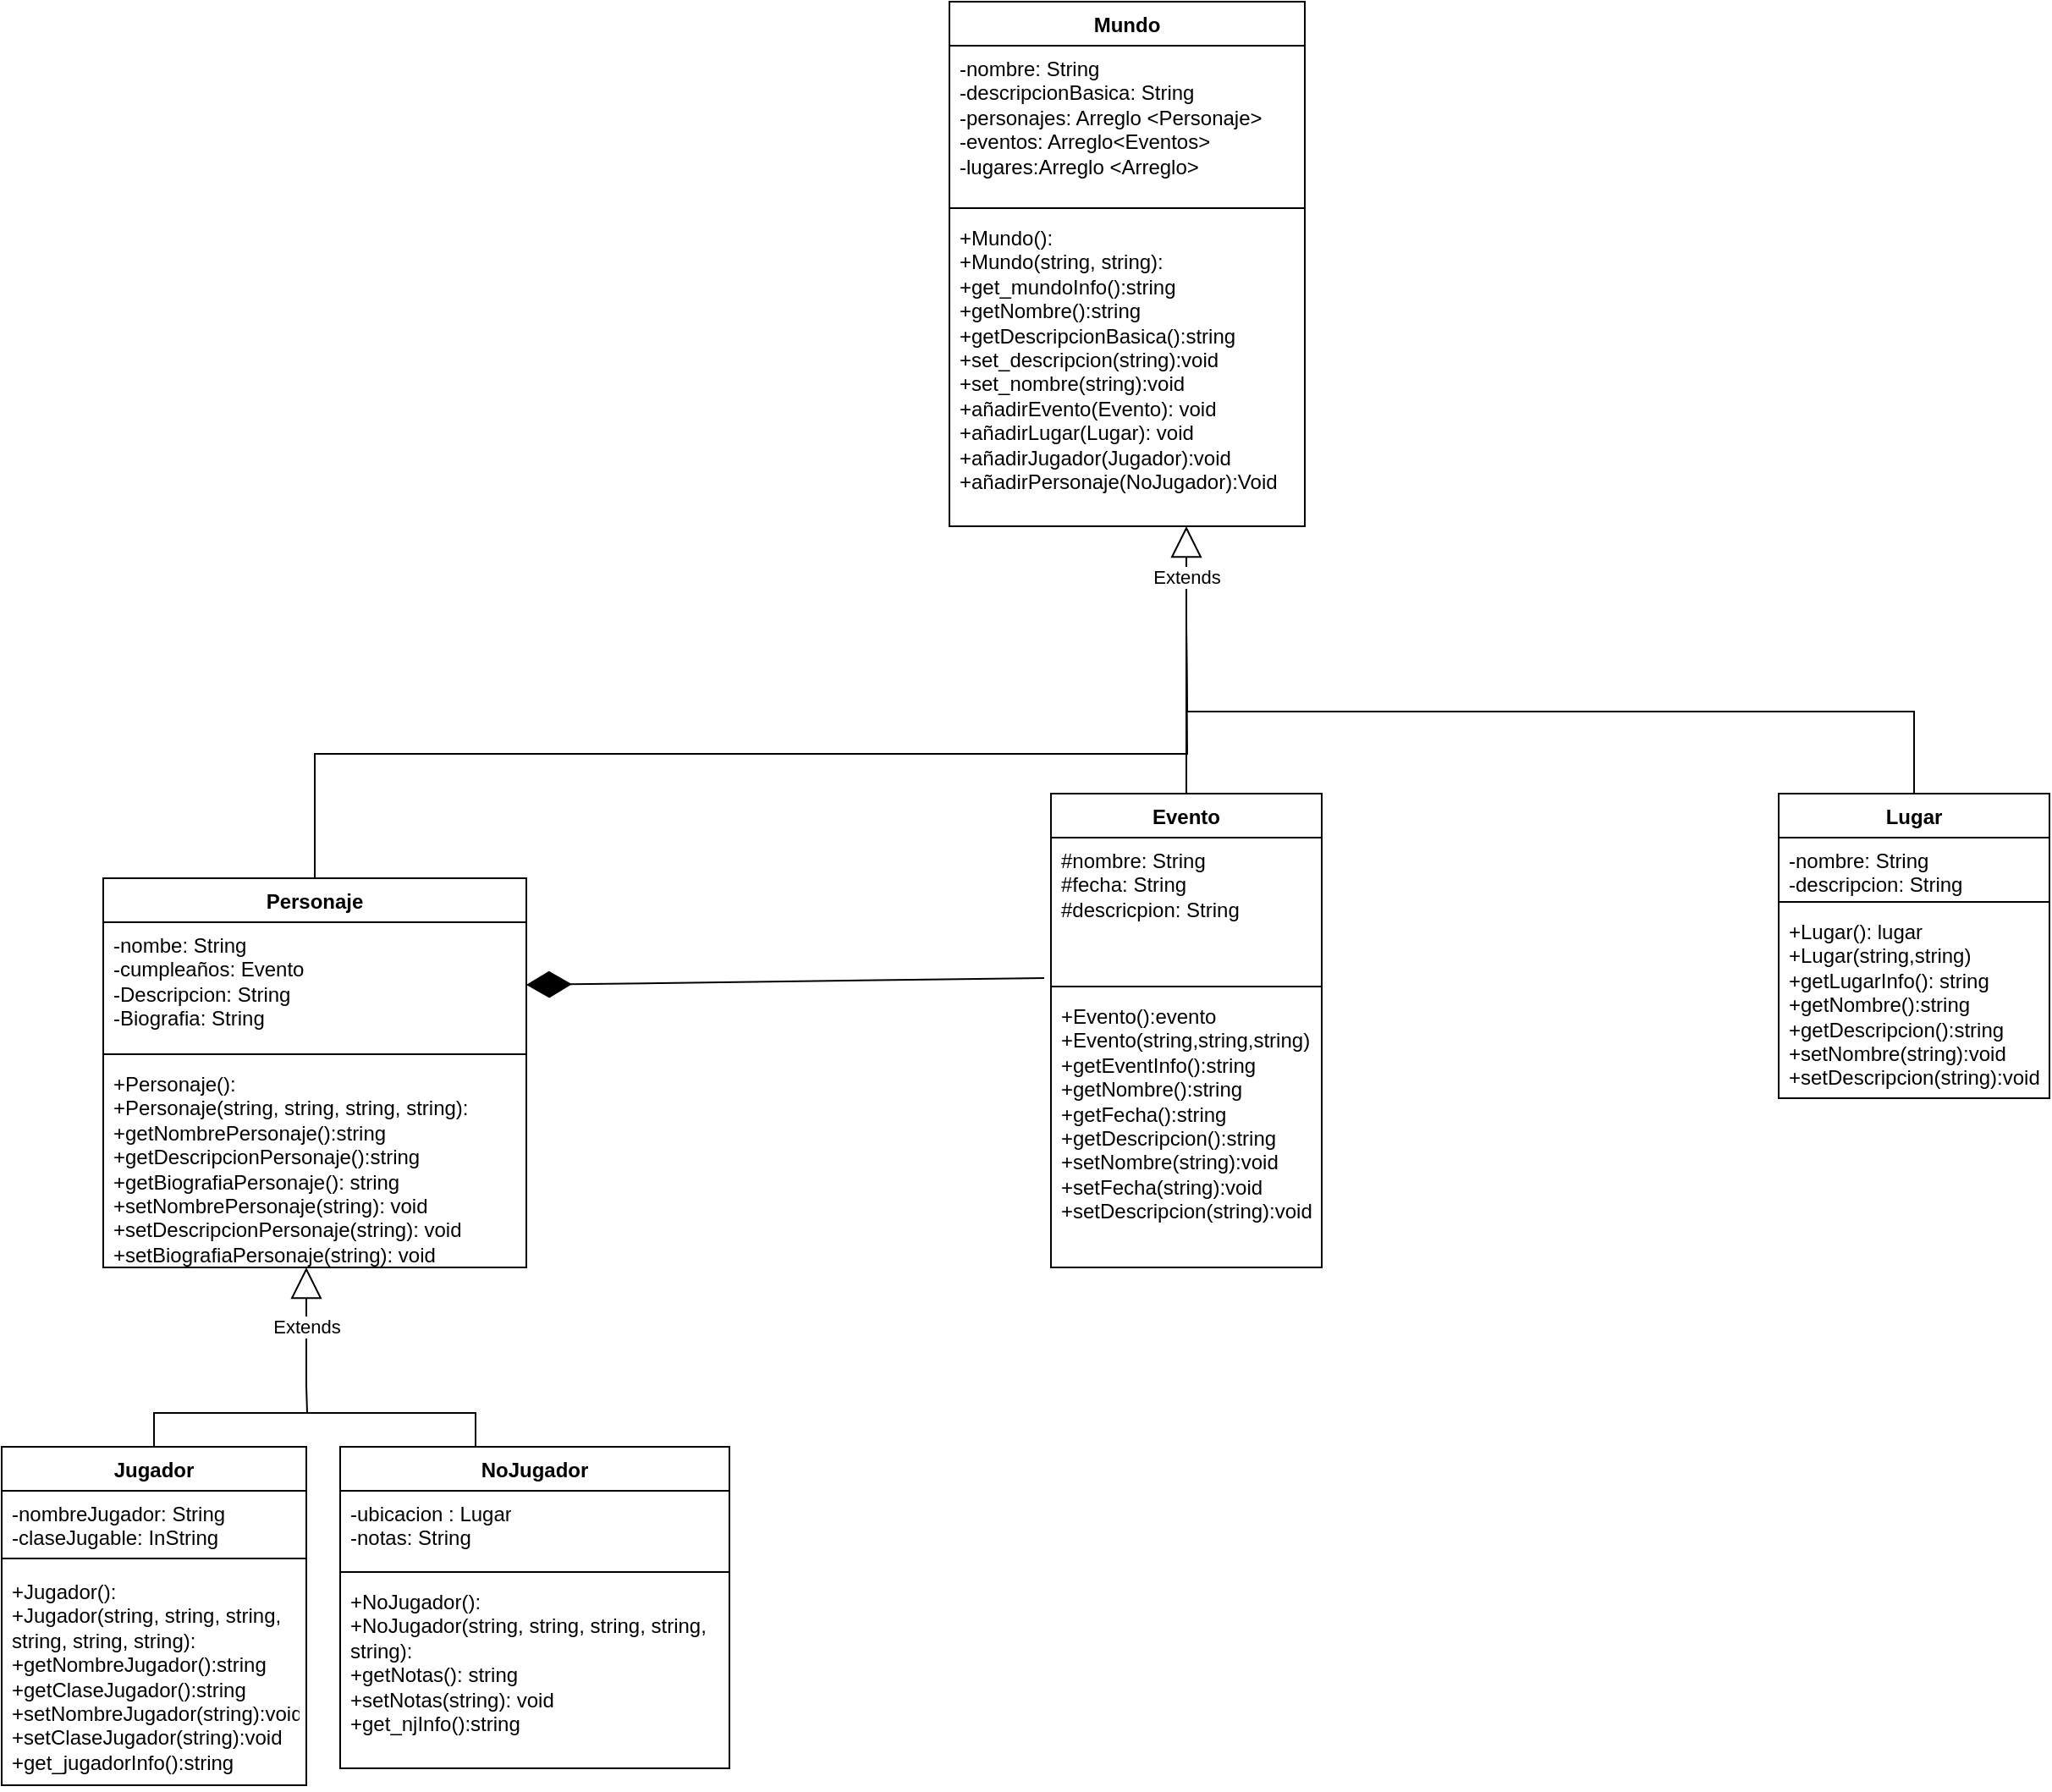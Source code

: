 <mxfile version="22.1.4" type="github">
  <diagram name="Página-1" id="b2sGQ0O7b21xchEfbVHK">
    <mxGraphModel dx="1665" dy="1586" grid="1" gridSize="10" guides="1" tooltips="1" connect="1" arrows="1" fold="1" page="1" pageScale="1" pageWidth="827" pageHeight="1169" math="0" shadow="0">
      <root>
        <mxCell id="0" />
        <mxCell id="1" parent="0" />
        <mxCell id="iOLiX6w0n6cZNtET1yug-1" value="Mundo" style="swimlane;fontStyle=1;align=center;verticalAlign=top;childLayout=stackLayout;horizontal=1;startSize=26;horizontalStack=0;resizeParent=1;resizeParentMax=0;resizeLast=0;collapsible=1;marginBottom=0;whiteSpace=wrap;html=1;" parent="1" vertex="1">
          <mxGeometry x="280" y="-150" width="210" height="310" as="geometry" />
        </mxCell>
        <mxCell id="iOLiX6w0n6cZNtET1yug-2" value="-nombre: String&lt;br&gt;-descripcionBasica: String&lt;br&gt;-personajes: Arreglo &amp;lt;Personaje&amp;gt;&lt;br&gt;-eventos: Arreglo&amp;lt;Eventos&amp;gt;&lt;br&gt;-lugares:Arreglo &amp;lt;Arreglo&amp;gt;" style="text;strokeColor=none;fillColor=none;align=left;verticalAlign=top;spacingLeft=4;spacingRight=4;overflow=hidden;rotatable=0;points=[[0,0.5],[1,0.5]];portConstraint=eastwest;whiteSpace=wrap;html=1;" parent="iOLiX6w0n6cZNtET1yug-1" vertex="1">
          <mxGeometry y="26" width="210" height="92" as="geometry" />
        </mxCell>
        <mxCell id="iOLiX6w0n6cZNtET1yug-3" value="" style="line;strokeWidth=1;fillColor=none;align=left;verticalAlign=middle;spacingTop=-1;spacingLeft=3;spacingRight=3;rotatable=0;labelPosition=right;points=[];portConstraint=eastwest;strokeColor=inherit;" parent="iOLiX6w0n6cZNtET1yug-1" vertex="1">
          <mxGeometry y="118" width="210" height="8" as="geometry" />
        </mxCell>
        <mxCell id="iOLiX6w0n6cZNtET1yug-4" value="+Mundo():&lt;br&gt;+Mundo(string, string):&lt;br&gt;+get_mundoInfo():string&lt;br&gt;+getNombre():string&lt;br&gt;+getDescripcionBasica():string&lt;br&gt;+set_descripcion(string):void&lt;br&gt;+set_nombre(string):void&lt;br&gt;+añadirEvento(Evento): void&lt;br&gt;+añadirLugar(Lugar): void&lt;br&gt;+añadirJugador(Jugador):void&lt;br&gt;+añadirPersonaje(NoJugador):Void&lt;br&gt;" style="text;strokeColor=none;fillColor=none;align=left;verticalAlign=top;spacingLeft=4;spacingRight=4;overflow=hidden;rotatable=0;points=[[0,0.5],[1,0.5]];portConstraint=eastwest;whiteSpace=wrap;html=1;" parent="iOLiX6w0n6cZNtET1yug-1" vertex="1">
          <mxGeometry y="126" width="210" height="184" as="geometry" />
        </mxCell>
        <mxCell id="iOLiX6w0n6cZNtET1yug-24" style="edgeStyle=orthogonalEdgeStyle;rounded=0;orthogonalLoop=1;jettySize=auto;html=1;exitX=0.5;exitY=0;exitDx=0;exitDy=0;endArrow=none;endFill=0;" parent="1" source="iOLiX6w0n6cZNtET1yug-5" edge="1">
          <mxGeometry relative="1" as="geometry">
            <mxPoint x="420" y="220" as="targetPoint" />
          </mxGeometry>
        </mxCell>
        <mxCell id="iOLiX6w0n6cZNtET1yug-5" value="Personaje" style="swimlane;fontStyle=1;align=center;verticalAlign=top;childLayout=stackLayout;horizontal=1;startSize=26;horizontalStack=0;resizeParent=1;resizeParentMax=0;resizeLast=0;collapsible=1;marginBottom=0;whiteSpace=wrap;html=1;" parent="1" vertex="1">
          <mxGeometry x="-220" y="368" width="250" height="230" as="geometry">
            <mxRectangle x="10" y="318" width="100" height="30" as="alternateBounds" />
          </mxGeometry>
        </mxCell>
        <mxCell id="iOLiX6w0n6cZNtET1yug-6" value="-nombe: String&lt;br&gt;-cumpleaños: Evento&lt;br&gt;-Descripcion: String&lt;br&gt;-Biografia: String" style="text;strokeColor=none;fillColor=none;align=left;verticalAlign=top;spacingLeft=4;spacingRight=4;overflow=hidden;rotatable=0;points=[[0,0.5],[1,0.5]];portConstraint=eastwest;whiteSpace=wrap;html=1;" parent="iOLiX6w0n6cZNtET1yug-5" vertex="1">
          <mxGeometry y="26" width="250" height="74" as="geometry" />
        </mxCell>
        <mxCell id="iOLiX6w0n6cZNtET1yug-7" value="" style="line;strokeWidth=1;fillColor=none;align=left;verticalAlign=middle;spacingTop=-1;spacingLeft=3;spacingRight=3;rotatable=0;labelPosition=right;points=[];portConstraint=eastwest;strokeColor=inherit;" parent="iOLiX6w0n6cZNtET1yug-5" vertex="1">
          <mxGeometry y="100" width="250" height="8" as="geometry" />
        </mxCell>
        <mxCell id="fIcGyZLEMwAVsQXeChhn-1" value="+Personaje():&lt;br&gt;+Personaje(string, string, string, string):&lt;br&gt;+getNombrePersonaje():string&lt;br&gt;+getDescripcionPersonaje():string&lt;br&gt;+getBiografiaPersonaje(): string&lt;br&gt;+setNombrePersonaje(string): void&lt;br style=&quot;border-color: var(--border-color);&quot;&gt;+setDescripcionPersonaje(string): void&lt;br style=&quot;border-color: var(--border-color);&quot;&gt;+setBiografiaPersonaje(string): void" style="text;strokeColor=none;fillColor=none;align=left;verticalAlign=top;spacingLeft=4;spacingRight=4;overflow=hidden;rotatable=0;points=[[0,0.5],[1,0.5]];portConstraint=eastwest;whiteSpace=wrap;html=1;" parent="iOLiX6w0n6cZNtET1yug-5" vertex="1">
          <mxGeometry y="108" width="250" height="122" as="geometry" />
        </mxCell>
        <mxCell id="iOLiX6w0n6cZNtET1yug-25" style="edgeStyle=orthogonalEdgeStyle;rounded=0;orthogonalLoop=1;jettySize=auto;html=1;exitX=0.5;exitY=0;exitDx=0;exitDy=0;endArrow=none;endFill=0;" parent="1" source="iOLiX6w0n6cZNtET1yug-9" edge="1">
          <mxGeometry relative="1" as="geometry">
            <mxPoint x="420" y="220" as="targetPoint" />
          </mxGeometry>
        </mxCell>
        <mxCell id="iOLiX6w0n6cZNtET1yug-9" value="Evento" style="swimlane;fontStyle=1;align=center;verticalAlign=top;childLayout=stackLayout;horizontal=1;startSize=26;horizontalStack=0;resizeParent=1;resizeParentMax=0;resizeLast=0;collapsible=1;marginBottom=0;whiteSpace=wrap;html=1;" parent="1" vertex="1">
          <mxGeometry x="340" y="318" width="160" height="280" as="geometry" />
        </mxCell>
        <mxCell id="iOLiX6w0n6cZNtET1yug-10" value="#nombre: String&lt;br&gt;#fecha: String&lt;br&gt;#descricpion: String" style="text;strokeColor=none;fillColor=none;align=left;verticalAlign=top;spacingLeft=4;spacingRight=4;overflow=hidden;rotatable=0;points=[[0,0.5],[1,0.5]];portConstraint=eastwest;whiteSpace=wrap;html=1;" parent="iOLiX6w0n6cZNtET1yug-9" vertex="1">
          <mxGeometry y="26" width="160" height="84" as="geometry" />
        </mxCell>
        <mxCell id="iOLiX6w0n6cZNtET1yug-11" value="" style="line;strokeWidth=1;fillColor=none;align=left;verticalAlign=middle;spacingTop=-1;spacingLeft=3;spacingRight=3;rotatable=0;labelPosition=right;points=[];portConstraint=eastwest;strokeColor=inherit;" parent="iOLiX6w0n6cZNtET1yug-9" vertex="1">
          <mxGeometry y="110" width="160" height="8" as="geometry" />
        </mxCell>
        <mxCell id="fIcGyZLEMwAVsQXeChhn-2" value="+Evento():evento&lt;br&gt;+Evento(string,string,string)&lt;br&gt;+getEventInfo():string&lt;br&gt;+getNombre():string&lt;br&gt;+getFecha():string&lt;br&gt;+getDescripcion():string&lt;br&gt;+setNombre(string):void&lt;br&gt;+setFecha(string):void&lt;br&gt;+setDescripcion(string):void" style="text;strokeColor=none;fillColor=none;align=left;verticalAlign=top;spacingLeft=4;spacingRight=4;overflow=hidden;rotatable=0;points=[[0,0.5],[1,0.5]];portConstraint=eastwest;whiteSpace=wrap;html=1;" parent="iOLiX6w0n6cZNtET1yug-9" vertex="1">
          <mxGeometry y="118" width="160" height="162" as="geometry" />
        </mxCell>
        <mxCell id="iOLiX6w0n6cZNtET1yug-26" style="edgeStyle=orthogonalEdgeStyle;rounded=0;orthogonalLoop=1;jettySize=auto;html=1;exitX=0.5;exitY=0;exitDx=0;exitDy=0;endArrow=none;endFill=0;" parent="1" source="iOLiX6w0n6cZNtET1yug-13" edge="1">
          <mxGeometry relative="1" as="geometry">
            <mxPoint x="420" y="220" as="targetPoint" />
          </mxGeometry>
        </mxCell>
        <mxCell id="iOLiX6w0n6cZNtET1yug-13" value="Lugar" style="swimlane;fontStyle=1;align=center;verticalAlign=top;childLayout=stackLayout;horizontal=1;startSize=26;horizontalStack=0;resizeParent=1;resizeParentMax=0;resizeLast=0;collapsible=1;marginBottom=0;whiteSpace=wrap;html=1;" parent="1" vertex="1">
          <mxGeometry x="770" y="318" width="160" height="180" as="geometry" />
        </mxCell>
        <mxCell id="iOLiX6w0n6cZNtET1yug-14" value="-nombre: String&lt;br&gt;-descripcion: String" style="text;strokeColor=none;fillColor=none;align=left;verticalAlign=top;spacingLeft=4;spacingRight=4;overflow=hidden;rotatable=0;points=[[0,0.5],[1,0.5]];portConstraint=eastwest;whiteSpace=wrap;html=1;" parent="iOLiX6w0n6cZNtET1yug-13" vertex="1">
          <mxGeometry y="26" width="160" height="34" as="geometry" />
        </mxCell>
        <mxCell id="iOLiX6w0n6cZNtET1yug-15" value="" style="line;strokeWidth=1;fillColor=none;align=left;verticalAlign=middle;spacingTop=-1;spacingLeft=3;spacingRight=3;rotatable=0;labelPosition=right;points=[];portConstraint=eastwest;strokeColor=inherit;" parent="iOLiX6w0n6cZNtET1yug-13" vertex="1">
          <mxGeometry y="60" width="160" height="8" as="geometry" />
        </mxCell>
        <mxCell id="fIcGyZLEMwAVsQXeChhn-3" value="+Lugar(): lugar&lt;br&gt;+Lugar(string,string)&lt;br&gt;+getLugarInfo(): string&lt;br&gt;+getNombre():string&lt;br&gt;+getDescripcion():string&lt;br&gt;+setNombre(string):void&lt;br&gt;+setDescripcion(string):void" style="text;strokeColor=none;fillColor=none;align=left;verticalAlign=top;spacingLeft=4;spacingRight=4;overflow=hidden;rotatable=0;points=[[0,0.5],[1,0.5]];portConstraint=eastwest;whiteSpace=wrap;html=1;" parent="iOLiX6w0n6cZNtET1yug-13" vertex="1">
          <mxGeometry y="68" width="160" height="112" as="geometry" />
        </mxCell>
        <mxCell id="fIcGyZLEMwAVsQXeChhn-13" style="edgeStyle=orthogonalEdgeStyle;rounded=0;orthogonalLoop=1;jettySize=auto;html=1;endArrow=none;endFill=0;" parent="1" edge="1">
          <mxGeometry relative="1" as="geometry">
            <mxPoint x="-120" y="684" as="targetPoint" />
            <Array as="points">
              <mxPoint y="684" />
            </Array>
            <mxPoint y="704" as="sourcePoint" />
          </mxGeometry>
        </mxCell>
        <mxCell id="fIcGyZLEMwAVsQXeChhn-11" value="Extends" style="endArrow=block;endSize=16;endFill=0;html=1;rounded=0;" parent="1" edge="1">
          <mxGeometry width="160" relative="1" as="geometry">
            <mxPoint x="-100" y="668" as="sourcePoint" />
            <mxPoint x="-100" y="598" as="targetPoint" />
          </mxGeometry>
        </mxCell>
        <mxCell id="RlfxiXrorSOgyYz_VcMw-8" style="edgeStyle=orthogonalEdgeStyle;rounded=0;orthogonalLoop=1;jettySize=auto;html=1;exitX=0.5;exitY=0;exitDx=0;exitDy=0;endArrow=none;endFill=0;" parent="1" source="RlfxiXrorSOgyYz_VcMw-2" edge="1">
          <mxGeometry relative="1" as="geometry">
            <mxPoint x="-100" y="668" as="targetPoint" />
          </mxGeometry>
        </mxCell>
        <mxCell id="RlfxiXrorSOgyYz_VcMw-2" value="Jugador" style="swimlane;fontStyle=1;align=center;verticalAlign=top;childLayout=stackLayout;horizontal=1;startSize=26;horizontalStack=0;resizeParent=1;resizeParentMax=0;resizeLast=0;collapsible=1;marginBottom=0;whiteSpace=wrap;html=1;" parent="1" vertex="1">
          <mxGeometry x="-280" y="704" width="180" height="200" as="geometry" />
        </mxCell>
        <mxCell id="RlfxiXrorSOgyYz_VcMw-3" value="-nombreJugador: String&lt;br style=&quot;border-color: var(--border-color);&quot;&gt;-claseJugable: InString" style="text;strokeColor=none;fillColor=none;align=left;verticalAlign=top;spacingLeft=4;spacingRight=4;overflow=hidden;rotatable=0;points=[[0,0.5],[1,0.5]];portConstraint=eastwest;whiteSpace=wrap;html=1;" parent="RlfxiXrorSOgyYz_VcMw-2" vertex="1">
          <mxGeometry y="26" width="180" height="34" as="geometry" />
        </mxCell>
        <mxCell id="RlfxiXrorSOgyYz_VcMw-4" value="" style="line;strokeWidth=1;fillColor=none;align=left;verticalAlign=middle;spacingTop=-1;spacingLeft=3;spacingRight=3;rotatable=0;labelPosition=right;points=[];portConstraint=eastwest;strokeColor=inherit;" parent="RlfxiXrorSOgyYz_VcMw-2" vertex="1">
          <mxGeometry y="60" width="180" height="12" as="geometry" />
        </mxCell>
        <mxCell id="RlfxiXrorSOgyYz_VcMw-5" value="+Jugador():&lt;br&gt;+Jugador(string, string, string, string, string, string):&lt;br&gt;+getNombreJugador():string&lt;br&gt;+getClaseJugador():string&lt;br&gt;+setNombreJugador(string):void&lt;br&gt;+setClaseJugador(string):void&lt;br&gt;+get_jugadorInfo():string" style="text;strokeColor=none;fillColor=none;align=left;verticalAlign=top;spacingLeft=4;spacingRight=4;overflow=hidden;rotatable=0;points=[[0,0.5],[1,0.5]];portConstraint=eastwest;whiteSpace=wrap;html=1;" parent="RlfxiXrorSOgyYz_VcMw-2" vertex="1">
          <mxGeometry y="72" width="180" height="128" as="geometry" />
        </mxCell>
        <mxCell id="RlfxiXrorSOgyYz_VcMw-9" value="NoJugador" style="swimlane;fontStyle=1;align=center;verticalAlign=top;childLayout=stackLayout;horizontal=1;startSize=26;horizontalStack=0;resizeParent=1;resizeParentMax=0;resizeLast=0;collapsible=1;marginBottom=0;whiteSpace=wrap;html=1;" parent="1" vertex="1">
          <mxGeometry x="-80" y="704" width="230" height="190" as="geometry" />
        </mxCell>
        <mxCell id="RlfxiXrorSOgyYz_VcMw-10" value="-ubicacion : Lugar&lt;br&gt;-notas: String" style="text;strokeColor=none;fillColor=none;align=left;verticalAlign=top;spacingLeft=4;spacingRight=4;overflow=hidden;rotatable=0;points=[[0,0.5],[1,0.5]];portConstraint=eastwest;whiteSpace=wrap;html=1;" parent="RlfxiXrorSOgyYz_VcMw-9" vertex="1">
          <mxGeometry y="26" width="230" height="44" as="geometry" />
        </mxCell>
        <mxCell id="RlfxiXrorSOgyYz_VcMw-11" value="" style="line;strokeWidth=1;fillColor=none;align=left;verticalAlign=middle;spacingTop=-1;spacingLeft=3;spacingRight=3;rotatable=0;labelPosition=right;points=[];portConstraint=eastwest;strokeColor=inherit;" parent="RlfxiXrorSOgyYz_VcMw-9" vertex="1">
          <mxGeometry y="70" width="230" height="8" as="geometry" />
        </mxCell>
        <mxCell id="RlfxiXrorSOgyYz_VcMw-12" value="+NoJugador():&lt;br&gt;+NoJugador(string, string, string, string, string):&lt;br&gt;+getNotas(): string&lt;br&gt;+setNotas(string): void&lt;br&gt;+get_njInfo():string" style="text;strokeColor=none;fillColor=none;align=left;verticalAlign=top;spacingLeft=4;spacingRight=4;overflow=hidden;rotatable=0;points=[[0,0.5],[1,0.5]];portConstraint=eastwest;whiteSpace=wrap;html=1;" parent="RlfxiXrorSOgyYz_VcMw-9" vertex="1">
          <mxGeometry y="78" width="230" height="112" as="geometry" />
        </mxCell>
        <mxCell id="sp0-zyHy11pN0InAPrg--1" value="Extends" style="endArrow=block;endSize=16;endFill=0;html=1;rounded=0;" edge="1" parent="1">
          <mxGeometry width="160" relative="1" as="geometry">
            <mxPoint x="420" y="220" as="sourcePoint" />
            <mxPoint x="420" y="160" as="targetPoint" />
          </mxGeometry>
        </mxCell>
        <mxCell id="sp0-zyHy11pN0InAPrg--2" value="" style="endArrow=diamondThin;endFill=1;endSize=24;html=1;rounded=0;exitX=-0.025;exitY=0.988;exitDx=0;exitDy=0;exitPerimeter=0;entryX=1;entryY=0.5;entryDx=0;entryDy=0;" edge="1" parent="1" source="iOLiX6w0n6cZNtET1yug-10" target="iOLiX6w0n6cZNtET1yug-6">
          <mxGeometry width="160" relative="1" as="geometry">
            <mxPoint x="90" y="390" as="sourcePoint" />
            <mxPoint x="230" y="390" as="targetPoint" />
          </mxGeometry>
        </mxCell>
      </root>
    </mxGraphModel>
  </diagram>
</mxfile>

